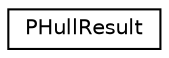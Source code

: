 digraph "Graphical Class Hierarchy"
{
  edge [fontname="Helvetica",fontsize="10",labelfontname="Helvetica",labelfontsize="10"];
  node [fontname="Helvetica",fontsize="10",shape=record];
  rankdir="LR";
  Node1 [label="PHullResult",height=0.2,width=0.4,color="black", fillcolor="white", style="filled",URL="$class_p_hull_result.html"];
}
